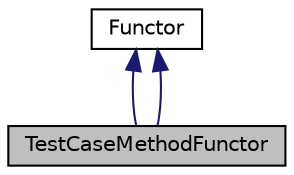 digraph "TestCaseMethodFunctor"
{
  edge [fontname="Helvetica",fontsize="10",labelfontname="Helvetica",labelfontsize="10"];
  node [fontname="Helvetica",fontsize="10",shape=record];
  Node1 [label="TestCaseMethodFunctor",height=0.2,width=0.4,color="black", fillcolor="grey75", style="filled", fontcolor="black"];
  Node2 -> Node1 [dir="back",color="midnightblue",fontsize="10",style="solid",fontname="Helvetica"];
  Node2 [label="Functor",height=0.2,width=0.4,color="black", fillcolor="white", style="filled",URL="$class_functor.html"];
  Node2 -> Node1 [dir="back",color="midnightblue",fontsize="10",style="solid",fontname="Helvetica"];
}
